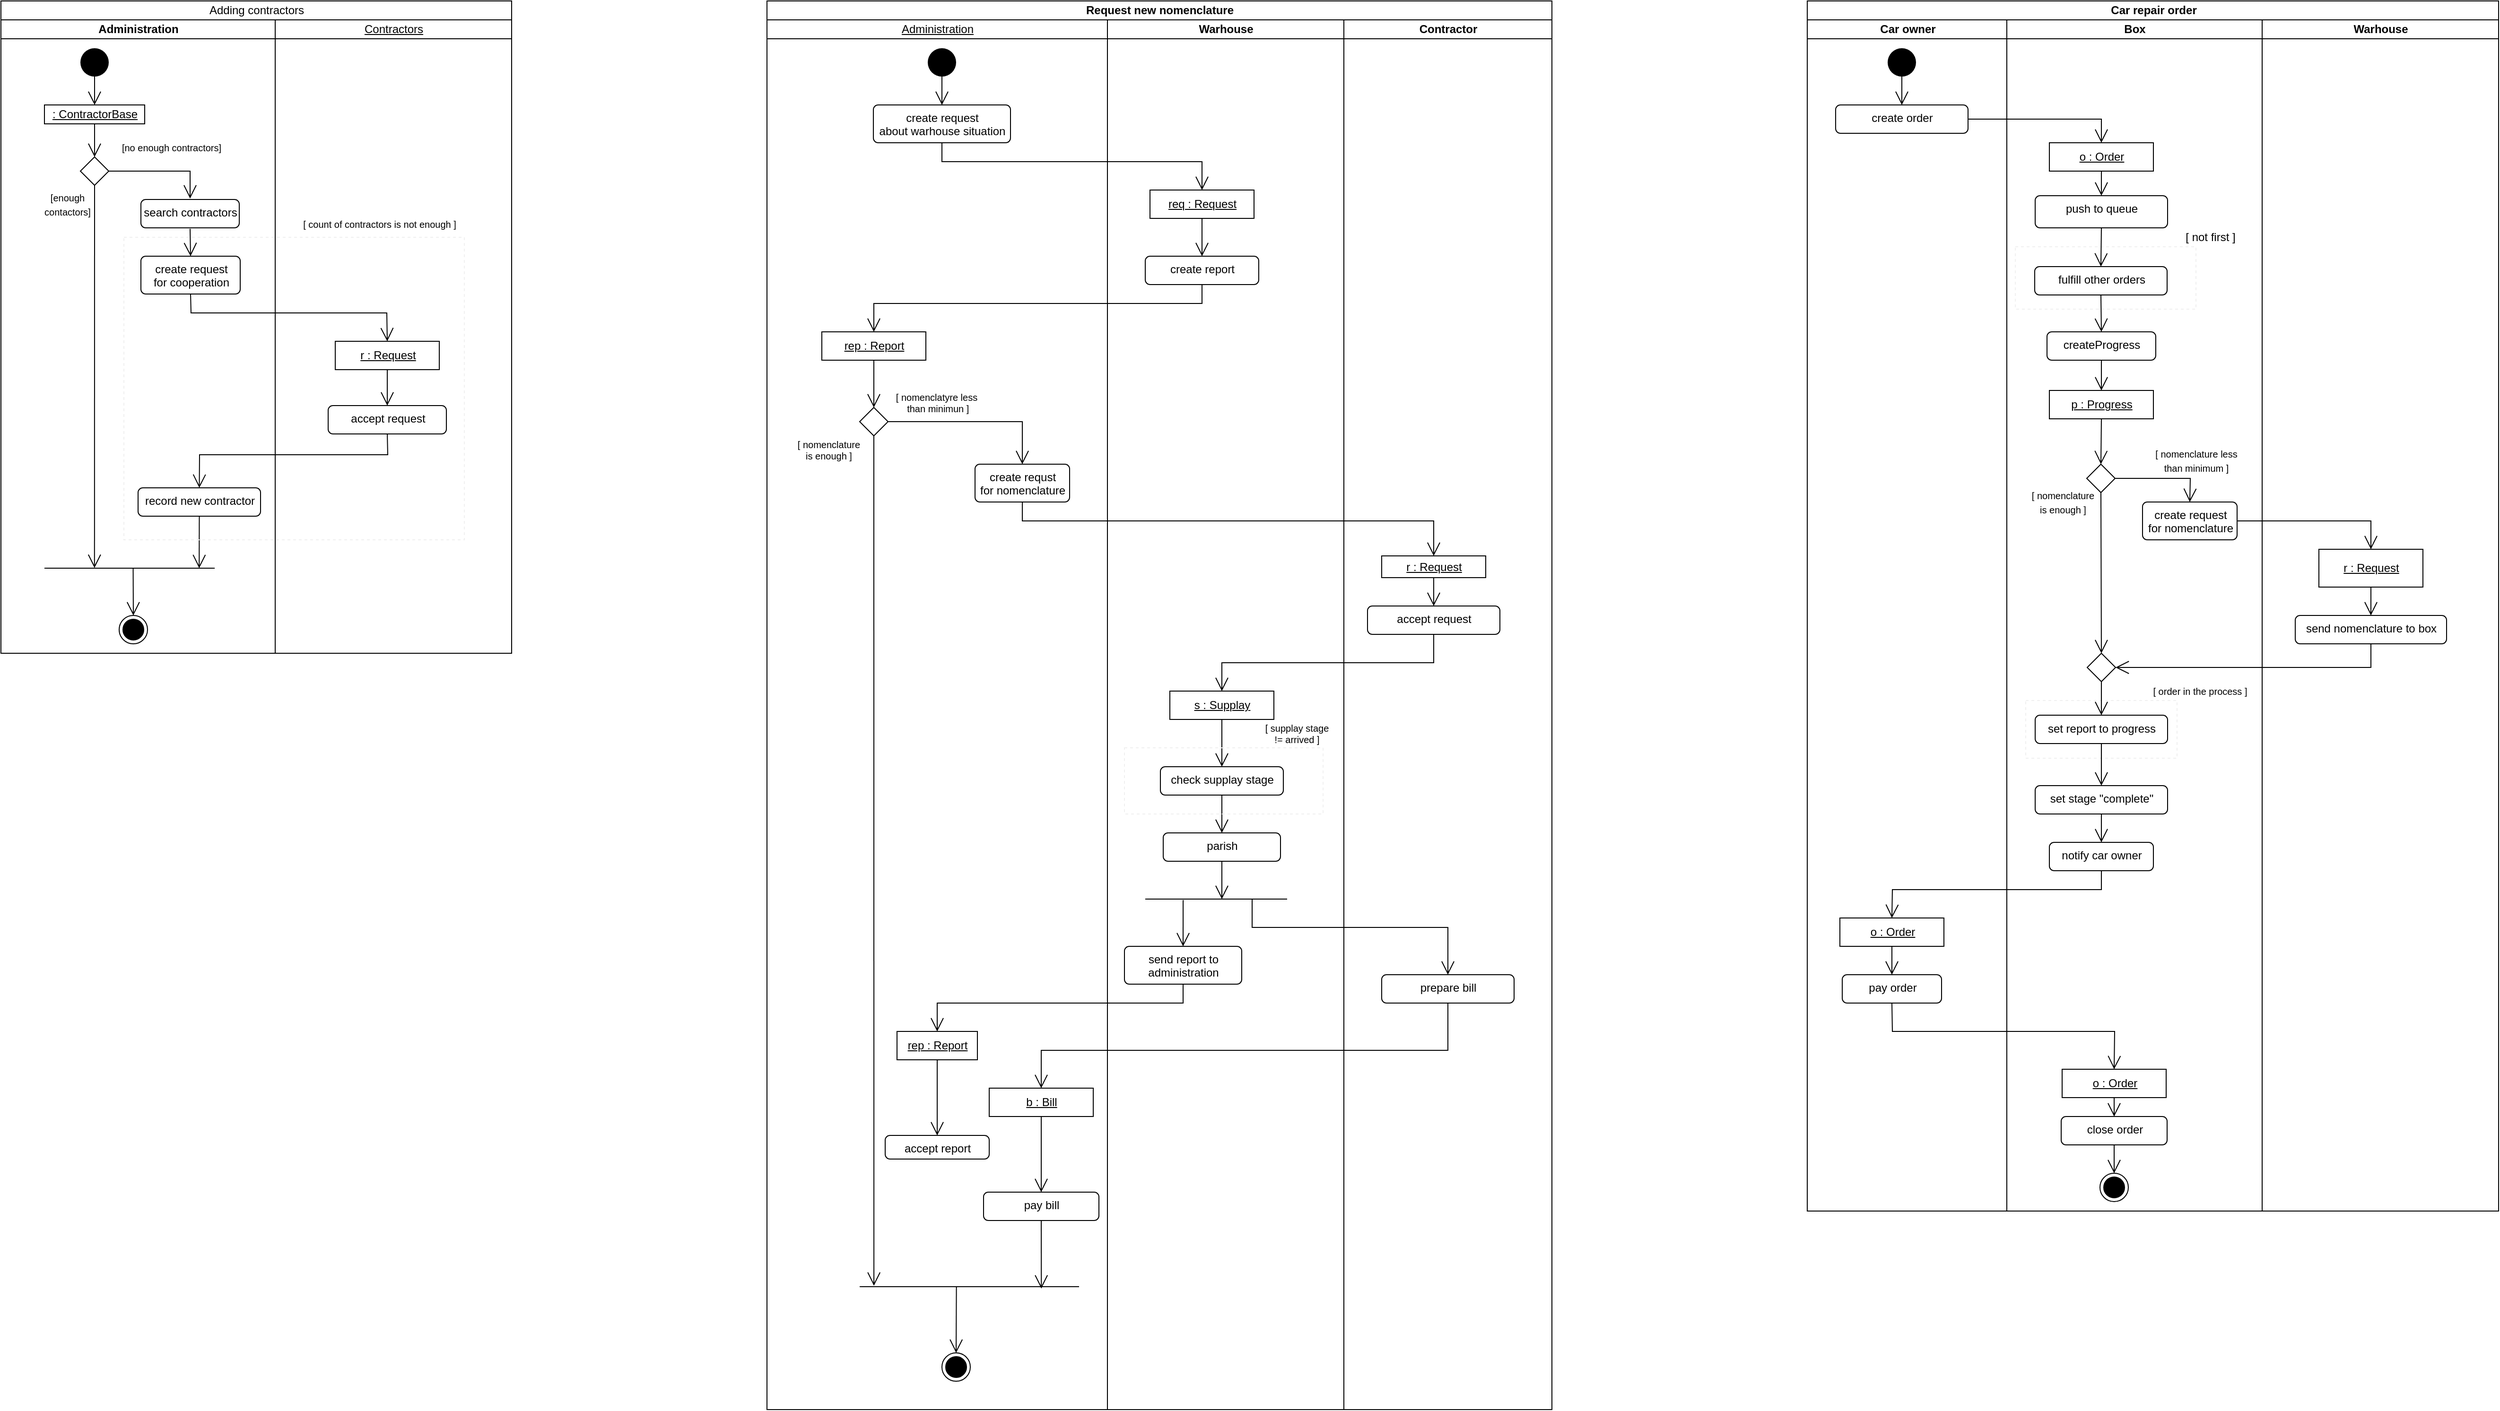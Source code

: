 <mxfile version="13.9.9" type="device"><diagram id="crnew96xnXVT0hy4cpkZ" name="Страница 1"><mxGraphModel dx="868" dy="510" grid="1" gridSize="10" guides="1" tooltips="1" connect="1" arrows="1" fold="1" page="0" pageScale="1" pageWidth="827" pageHeight="1169" math="0" shadow="0"><root><mxCell id="0"/><mxCell id="1" parent="0"/><mxCell id="I8wd3FPkXCP3lywLea5D-11" value="Adding contractors" style="swimlane;html=1;childLayout=stackLayout;resizeParent=1;resizeParentMax=0;startSize=20;fontStyle=0" parent="1" vertex="1"><mxGeometry x="80" y="40" width="540" height="690" as="geometry"/></mxCell><mxCell id="I8wd3FPkXCP3lywLea5D-12" value="Administration" style="swimlane;html=1;startSize=20;" parent="I8wd3FPkXCP3lywLea5D-11" vertex="1"><mxGeometry y="20" width="290" height="670" as="geometry"/></mxCell><mxCell id="I8wd3FPkXCP3lywLea5D-31" value="" style="ellipse;fillColor=#000000;strokeColor=none;" parent="I8wd3FPkXCP3lywLea5D-12" vertex="1"><mxGeometry x="84" y="30" width="30" height="30" as="geometry"/></mxCell><mxCell id="I8wd3FPkXCP3lywLea5D-33" value=": ContractorBase" style="html=1;fontStyle=4" parent="I8wd3FPkXCP3lywLea5D-12" vertex="1"><mxGeometry x="46" y="90" width="106" height="20" as="geometry"/></mxCell><mxCell id="I8wd3FPkXCP3lywLea5D-37" value="" style="endArrow=open;endFill=1;endSize=12;html=1;exitX=0.5;exitY=1;exitDx=0;exitDy=0;entryX=0.5;entryY=0;entryDx=0;entryDy=0;" parent="I8wd3FPkXCP3lywLea5D-12" source="I8wd3FPkXCP3lywLea5D-31" target="I8wd3FPkXCP3lywLea5D-33" edge="1"><mxGeometry width="160" relative="1" as="geometry"><mxPoint x="100" y="90" as="sourcePoint"/><mxPoint x="260" y="90" as="targetPoint"/></mxGeometry></mxCell><mxCell id="I8wd3FPkXCP3lywLea5D-40" value="search contractors" style="html=1;align=center;verticalAlign=top;rounded=1;absoluteArcSize=1;arcSize=10;dashed=0;perimeterSpacing=1;fillOpacity=100;strokeOpacity=100;imageHeight=24;imageWidth=24;" parent="I8wd3FPkXCP3lywLea5D-12" vertex="1"><mxGeometry x="148" y="190" width="104" height="30" as="geometry"/></mxCell><mxCell id="I8wd3FPkXCP3lywLea5D-49" value="" style="rhombus;rounded=0;startSize=20;html=1;" parent="I8wd3FPkXCP3lywLea5D-12" vertex="1"><mxGeometry x="84" y="145" width="30" height="30" as="geometry"/></mxCell><mxCell id="I8wd3FPkXCP3lywLea5D-50" value="" style="endArrow=open;endFill=1;endSize=12;html=1;exitX=1;exitY=0.5;exitDx=0;exitDy=0;entryX=0.5;entryY=0;entryDx=0;entryDy=0;rounded=0;" parent="I8wd3FPkXCP3lywLea5D-12" source="I8wd3FPkXCP3lywLea5D-49" target="I8wd3FPkXCP3lywLea5D-40" edge="1"><mxGeometry width="160" relative="1" as="geometry"><mxPoint x="140" y="180" as="sourcePoint"/><mxPoint x="300" y="180" as="targetPoint"/><Array as="points"><mxPoint x="200" y="160"/></Array></mxGeometry></mxCell><mxCell id="I8wd3FPkXCP3lywLea5D-51" value="&lt;font style=&quot;font-size: 10px&quot;&gt;[no enough contractors]&lt;/font&gt;" style="text;html=1;align=center;verticalAlign=middle;resizable=0;points=[];autosize=1;" parent="I8wd3FPkXCP3lywLea5D-12" vertex="1"><mxGeometry x="120" y="125" width="120" height="20" as="geometry"/></mxCell><mxCell id="I8wd3FPkXCP3lywLea5D-53" value="" style="endArrow=open;endFill=1;endSize=12;html=1;exitX=0.5;exitY=1;exitDx=0;exitDy=0;entryX=0.294;entryY=0.466;entryDx=0;entryDy=0;entryPerimeter=0;" parent="I8wd3FPkXCP3lywLea5D-12" source="I8wd3FPkXCP3lywLea5D-49" target="vR0iaP81bTa2Wi1W8uJ5-57" edge="1"><mxGeometry width="160" relative="1" as="geometry"><mxPoint x="70" y="320" as="sourcePoint"/><mxPoint x="98.892" y="252.712" as="targetPoint"/></mxGeometry></mxCell><mxCell id="I8wd3FPkXCP3lywLea5D-54" value="" style="endArrow=open;endFill=1;endSize=12;html=1;exitX=0.5;exitY=1;exitDx=0;exitDy=0;entryX=0.5;entryY=0;entryDx=0;entryDy=0;" parent="I8wd3FPkXCP3lywLea5D-12" source="I8wd3FPkXCP3lywLea5D-40" target="vR0iaP81bTa2Wi1W8uJ5-48" edge="1"><mxGeometry width="160" relative="1" as="geometry"><mxPoint x="140" y="340" as="sourcePoint"/><mxPoint x="201.676" y="255" as="targetPoint"/></mxGeometry></mxCell><mxCell id="I8wd3FPkXCP3lywLea5D-55" value="&lt;font style=&quot;font-size: 10px&quot;&gt;[enough &lt;br&gt;contactors]&lt;/font&gt;" style="text;html=1;align=center;verticalAlign=middle;resizable=0;points=[];autosize=1;" parent="I8wd3FPkXCP3lywLea5D-12" vertex="1"><mxGeometry x="40" y="175" width="60" height="40" as="geometry"/></mxCell><mxCell id="I8wd3FPkXCP3lywLea5D-106" value="" style="endArrow=open;endFill=1;endSize=12;html=1;exitX=0.5;exitY=1;exitDx=0;exitDy=0;entryX=0.5;entryY=0;entryDx=0;entryDy=0;" parent="I8wd3FPkXCP3lywLea5D-12" source="I8wd3FPkXCP3lywLea5D-33" target="I8wd3FPkXCP3lywLea5D-49" edge="1"><mxGeometry width="160" relative="1" as="geometry"><mxPoint x="180" y="130" as="sourcePoint"/><mxPoint x="340" y="130" as="targetPoint"/></mxGeometry></mxCell><mxCell id="vR0iaP81bTa2Wi1W8uJ5-48" value="create request &lt;br&gt;for cooperation" style="html=1;align=center;verticalAlign=top;rounded=1;absoluteArcSize=1;arcSize=10;dashed=0;" parent="I8wd3FPkXCP3lywLea5D-12" vertex="1"><mxGeometry x="148" y="250" width="105" height="40" as="geometry"/></mxCell><mxCell id="vR0iaP81bTa2Wi1W8uJ5-55" value="record new contractor" style="html=1;align=center;verticalAlign=top;rounded=1;absoluteArcSize=1;arcSize=10;dashed=0;" parent="I8wd3FPkXCP3lywLea5D-12" vertex="1"><mxGeometry x="145" y="495" width="129.5" height="30" as="geometry"/></mxCell><mxCell id="vR0iaP81bTa2Wi1W8uJ5-56" value="" style="endArrow=open;endFill=1;endSize=12;html=1;exitX=0.5;exitY=1;exitDx=0;exitDy=0;entryX=0.909;entryY=0.493;entryDx=0;entryDy=0;entryPerimeter=0;" parent="I8wd3FPkXCP3lywLea5D-12" source="vR0iaP81bTa2Wi1W8uJ5-55" target="vR0iaP81bTa2Wi1W8uJ5-57" edge="1"><mxGeometry width="160" relative="1" as="geometry"><mxPoint x="160" y="570" as="sourcePoint"/><mxPoint x="213" y="550" as="targetPoint"/></mxGeometry></mxCell><mxCell id="vR0iaP81bTa2Wi1W8uJ5-57" value="" style="line;strokeWidth=1;fillColor=none;align=left;verticalAlign=middle;spacingTop=-1;spacingLeft=3;spacingRight=3;rotatable=0;labelPosition=right;points=[];portConstraint=eastwest;" parent="I8wd3FPkXCP3lywLea5D-12" vertex="1"><mxGeometry x="46" y="576" width="180" height="8" as="geometry"/></mxCell><mxCell id="vR0iaP81bTa2Wi1W8uJ5-58" value="" style="ellipse;html=1;shape=endState;fillColor=#000000;strokeColor=#000000;" parent="I8wd3FPkXCP3lywLea5D-12" vertex="1"><mxGeometry x="125" y="630" width="30" height="30" as="geometry"/></mxCell><mxCell id="vR0iaP81bTa2Wi1W8uJ5-59" value="" style="endArrow=open;endFill=1;endSize=12;html=1;exitX=0.521;exitY=0.562;exitDx=0;exitDy=0;exitPerimeter=0;entryX=0.5;entryY=0;entryDx=0;entryDy=0;" parent="I8wd3FPkXCP3lywLea5D-12" source="vR0iaP81bTa2Wi1W8uJ5-57" target="vR0iaP81bTa2Wi1W8uJ5-58" edge="1"><mxGeometry width="160" relative="1" as="geometry"><mxPoint x="130" y="600" as="sourcePoint"/><mxPoint x="290" y="600" as="targetPoint"/></mxGeometry></mxCell><mxCell id="vR0iaP81bTa2Wi1W8uJ5-52" value="" style="endArrow=open;endFill=1;endSize=12;html=1;exitX=0.5;exitY=1;exitDx=0;exitDy=0;entryX=0.5;entryY=0;entryDx=0;entryDy=0;rounded=0;" parent="I8wd3FPkXCP3lywLea5D-11" source="vR0iaP81bTa2Wi1W8uJ5-48" target="vR0iaP81bTa2Wi1W8uJ5-50" edge="1"><mxGeometry width="160" relative="1" as="geometry"><mxPoint x="190" y="360" as="sourcePoint"/><mxPoint x="350" y="360" as="targetPoint"/><Array as="points"><mxPoint x="201" y="330"/><mxPoint x="408" y="330"/></Array></mxGeometry></mxCell><mxCell id="I8wd3FPkXCP3lywLea5D-28" value="Contractors" style="swimlane;html=1;startSize=20;fontStyle=4" parent="I8wd3FPkXCP3lywLea5D-11" vertex="1"><mxGeometry x="290" y="20" width="250" height="670" as="geometry"/></mxCell><mxCell id="vR0iaP81bTa2Wi1W8uJ5-131" value="" style="text;fillColor=none;align=left;verticalAlign=middle;spacingTop=-1;spacingLeft=4;spacingRight=4;rotatable=0;labelPosition=right;points=[];portConstraint=eastwest;dashed=1;fontSize=10;strokeColor=#f0f0f0;" parent="I8wd3FPkXCP3lywLea5D-28" vertex="1"><mxGeometry x="-160" y="230" width="360" height="320" as="geometry"/></mxCell><mxCell id="vR0iaP81bTa2Wi1W8uJ5-49" value="accept request" style="html=1;align=center;verticalAlign=top;rounded=1;absoluteArcSize=1;arcSize=10;dashed=0;" parent="I8wd3FPkXCP3lywLea5D-28" vertex="1"><mxGeometry x="56" y="408" width="125" height="30" as="geometry"/></mxCell><mxCell id="vR0iaP81bTa2Wi1W8uJ5-50" value="r : Request" style="html=1;fontStyle=4" parent="I8wd3FPkXCP3lywLea5D-28" vertex="1"><mxGeometry x="63.5" y="340" width="110" height="30" as="geometry"/></mxCell><mxCell id="vR0iaP81bTa2Wi1W8uJ5-53" value="" style="endArrow=open;endFill=1;endSize=12;html=1;exitX=0.5;exitY=1;exitDx=0;exitDy=0;entryX=0.5;entryY=0;entryDx=0;entryDy=0;" parent="I8wd3FPkXCP3lywLea5D-28" source="vR0iaP81bTa2Wi1W8uJ5-50" target="vR0iaP81bTa2Wi1W8uJ5-49" edge="1"><mxGeometry width="160" relative="1" as="geometry"><mxPoint x="70" y="490" as="sourcePoint"/><mxPoint x="230" y="490" as="targetPoint"/></mxGeometry></mxCell><mxCell id="vR0iaP81bTa2Wi1W8uJ5-132" value="[ count of contractors is not enough ]" style="text;html=1;align=center;verticalAlign=middle;resizable=0;points=[];autosize=1;fontSize=10;" parent="I8wd3FPkXCP3lywLea5D-28" vertex="1"><mxGeometry x="20" y="206" width="180" height="20" as="geometry"/></mxCell><mxCell id="vR0iaP81bTa2Wi1W8uJ5-54" value="" style="endArrow=open;endFill=1;endSize=12;html=1;exitX=0.5;exitY=1;exitDx=0;exitDy=0;entryX=0.5;entryY=0;entryDx=0;entryDy=0;rounded=0;" parent="I8wd3FPkXCP3lywLea5D-11" source="vR0iaP81bTa2Wi1W8uJ5-49" target="vR0iaP81bTa2Wi1W8uJ5-55" edge="1"><mxGeometry width="160" relative="1" as="geometry"><mxPoint x="340" y="510" as="sourcePoint"/><mxPoint x="500" y="510" as="targetPoint"/><Array as="points"><mxPoint x="409" y="480"/><mxPoint x="210" y="480"/></Array></mxGeometry></mxCell><mxCell id="xB20blWS_i4K9gViWE69-2" value="Request new nomenclature" style="swimlane;html=1;childLayout=stackLayout;resizeParent=1;resizeParentMax=0;startSize=20;" parent="1" vertex="1"><mxGeometry x="890" y="40" width="830" height="1490" as="geometry"/></mxCell><mxCell id="xB20blWS_i4K9gViWE69-3" value="Administration" style="swimlane;html=1;startSize=20;fontStyle=4" parent="xB20blWS_i4K9gViWE69-2" vertex="1"><mxGeometry y="20" width="360" height="1470" as="geometry"/></mxCell><mxCell id="vR0iaP81bTa2Wi1W8uJ5-61" value="" style="ellipse;fillColor=#000000;strokeColor=none;" parent="xB20blWS_i4K9gViWE69-3" vertex="1"><mxGeometry x="170" y="30" width="30" height="30" as="geometry"/></mxCell><mxCell id="vR0iaP81bTa2Wi1W8uJ5-62" value="create request&lt;br&gt;about warhouse situation" style="html=1;align=center;verticalAlign=top;rounded=1;absoluteArcSize=1;arcSize=10;dashed=0;" parent="xB20blWS_i4K9gViWE69-3" vertex="1"><mxGeometry x="112.5" y="90" width="145" height="40" as="geometry"/></mxCell><mxCell id="vR0iaP81bTa2Wi1W8uJ5-63" value="" style="endArrow=open;endFill=1;endSize=12;html=1;exitX=0.5;exitY=1;exitDx=0;exitDy=0;entryX=0.5;entryY=0;entryDx=0;entryDy=0;" parent="xB20blWS_i4K9gViWE69-3" source="vR0iaP81bTa2Wi1W8uJ5-61" target="vR0iaP81bTa2Wi1W8uJ5-62" edge="1"><mxGeometry width="160" relative="1" as="geometry"><mxPoint x="-50" y="190" as="sourcePoint"/><mxPoint x="110" y="190" as="targetPoint"/></mxGeometry></mxCell><mxCell id="vR0iaP81bTa2Wi1W8uJ5-66" value="rep : Report" style="html=1;fontStyle=4" parent="xB20blWS_i4K9gViWE69-3" vertex="1"><mxGeometry x="58" y="330" width="110" height="30" as="geometry"/></mxCell><mxCell id="vR0iaP81bTa2Wi1W8uJ5-70" value="" style="rhombus;" parent="xB20blWS_i4K9gViWE69-3" vertex="1"><mxGeometry x="98" y="410" width="30" height="30" as="geometry"/></mxCell><mxCell id="vR0iaP81bTa2Wi1W8uJ5-71" value="" style="endArrow=open;endFill=1;endSize=12;html=1;exitX=0.5;exitY=1;exitDx=0;exitDy=0;entryX=0.5;entryY=0;entryDx=0;entryDy=0;" parent="xB20blWS_i4K9gViWE69-3" source="vR0iaP81bTa2Wi1W8uJ5-66" target="vR0iaP81bTa2Wi1W8uJ5-70" edge="1"><mxGeometry width="160" relative="1" as="geometry"><mxPoint x="85" y="370" as="sourcePoint"/><mxPoint x="210" y="510" as="targetPoint"/></mxGeometry></mxCell><mxCell id="vR0iaP81bTa2Wi1W8uJ5-72" value="create requst &lt;br&gt;for nomenclature" style="html=1;align=center;verticalAlign=top;rounded=1;absoluteArcSize=1;arcSize=10;dashed=0;" parent="xB20blWS_i4K9gViWE69-3" vertex="1"><mxGeometry x="220" y="470" width="100" height="40" as="geometry"/></mxCell><mxCell id="vR0iaP81bTa2Wi1W8uJ5-73" value="" style="endArrow=open;endFill=1;endSize=12;html=1;exitX=1;exitY=0.5;exitDx=0;exitDy=0;entryX=0.5;entryY=0;entryDx=0;entryDy=0;rounded=0;" parent="xB20blWS_i4K9gViWE69-3" source="vR0iaP81bTa2Wi1W8uJ5-70" target="vR0iaP81bTa2Wi1W8uJ5-72" edge="1"><mxGeometry width="160" relative="1" as="geometry"><mxPoint x="50" y="580" as="sourcePoint"/><mxPoint x="210" y="580" as="targetPoint"/><Array as="points"><mxPoint x="270" y="425"/></Array></mxGeometry></mxCell><mxCell id="vR0iaP81bTa2Wi1W8uJ5-91" value="rep : Report" style="html=1;fontStyle=4" parent="xB20blWS_i4K9gViWE69-3" vertex="1"><mxGeometry x="137.5" y="1070" width="85" height="30" as="geometry"/></mxCell><mxCell id="vR0iaP81bTa2Wi1W8uJ5-93" value="accept report" style="html=1;align=center;verticalAlign=top;rounded=1;absoluteArcSize=1;arcSize=10;dashed=0;" parent="xB20blWS_i4K9gViWE69-3" vertex="1"><mxGeometry x="125" y="1180" width="110" height="25" as="geometry"/></mxCell><mxCell id="vR0iaP81bTa2Wi1W8uJ5-94" value="" style="endArrow=open;endFill=1;endSize=12;html=1;exitX=0.5;exitY=1;exitDx=0;exitDy=0;entryX=0.5;entryY=0;entryDx=0;entryDy=0;" parent="xB20blWS_i4K9gViWE69-3" source="vR0iaP81bTa2Wi1W8uJ5-91" target="vR0iaP81bTa2Wi1W8uJ5-93" edge="1"><mxGeometry width="160" relative="1" as="geometry"><mxPoint x="50" y="1230" as="sourcePoint"/><mxPoint x="210" y="1230" as="targetPoint"/></mxGeometry></mxCell><mxCell id="vR0iaP81bTa2Wi1W8uJ5-100" value="[ nomenclatyre less&lt;br style=&quot;font-size: 10px&quot;&gt;&amp;nbsp;than minimun ]" style="text;html=1;align=center;verticalAlign=middle;resizable=0;points=[];autosize=1;fontSize=10;" parent="xB20blWS_i4K9gViWE69-3" vertex="1"><mxGeometry x="129" y="390" width="100" height="30" as="geometry"/></mxCell><mxCell id="vR0iaP81bTa2Wi1W8uJ5-97" value="b : Bill" style="html=1;fontStyle=4" parent="xB20blWS_i4K9gViWE69-3" vertex="1"><mxGeometry x="235" y="1130" width="110" height="30" as="geometry"/></mxCell><mxCell id="vR0iaP81bTa2Wi1W8uJ5-101" value="pay bill" style="html=1;align=center;verticalAlign=top;rounded=1;absoluteArcSize=1;arcSize=10;dashed=0;fontSize=12;" parent="xB20blWS_i4K9gViWE69-3" vertex="1"><mxGeometry x="229" y="1240" width="122" height="30" as="geometry"/></mxCell><mxCell id="vR0iaP81bTa2Wi1W8uJ5-102" value="" style="endArrow=open;endFill=1;endSize=12;html=1;fontSize=12;exitX=0.5;exitY=1;exitDx=0;exitDy=0;entryX=0.5;entryY=0;entryDx=0;entryDy=0;" parent="xB20blWS_i4K9gViWE69-3" source="vR0iaP81bTa2Wi1W8uJ5-97" target="vR0iaP81bTa2Wi1W8uJ5-101" edge="1"><mxGeometry width="160" relative="1" as="geometry"><mxPoint x="180" y="1350" as="sourcePoint"/><mxPoint x="340" y="1350" as="targetPoint"/></mxGeometry></mxCell><mxCell id="vR0iaP81bTa2Wi1W8uJ5-103" value="" style="ellipse;html=1;shape=endState;fillColor=#000000;strokeColor=#000000;fontSize=12;" parent="xB20blWS_i4K9gViWE69-3" vertex="1"><mxGeometry x="185" y="1410" width="30" height="30" as="geometry"/></mxCell><mxCell id="vR0iaP81bTa2Wi1W8uJ5-104" value="" style="endArrow=open;endFill=1;endSize=12;html=1;fontSize=12;exitX=0.5;exitY=1;exitDx=0;exitDy=0;entryX=0.065;entryY=0.475;entryDx=0;entryDy=0;entryPerimeter=0;" parent="xB20blWS_i4K9gViWE69-3" source="vR0iaP81bTa2Wi1W8uJ5-70" target="vR0iaP81bTa2Wi1W8uJ5-105" edge="1"><mxGeometry width="160" relative="1" as="geometry"><mxPoint x="90" y="1240" as="sourcePoint"/><mxPoint x="113" y="1300" as="targetPoint"/></mxGeometry></mxCell><mxCell id="vR0iaP81bTa2Wi1W8uJ5-105" value="" style="line;strokeWidth=1;fillColor=none;align=left;verticalAlign=middle;spacingTop=-1;spacingLeft=3;spacingRight=3;rotatable=0;labelPosition=right;points=[];portConstraint=eastwest;fontSize=12;" parent="xB20blWS_i4K9gViWE69-3" vertex="1"><mxGeometry x="98" y="1320" width="232" height="40" as="geometry"/></mxCell><mxCell id="vR0iaP81bTa2Wi1W8uJ5-106" value="" style="endArrow=open;endFill=1;endSize=12;html=1;fontSize=12;exitX=0.5;exitY=1;exitDx=0;exitDy=0;entryX=0.828;entryY=0.55;entryDx=0;entryDy=0;entryPerimeter=0;" parent="xB20blWS_i4K9gViWE69-3" source="vR0iaP81bTa2Wi1W8uJ5-101" target="vR0iaP81bTa2Wi1W8uJ5-105" edge="1"><mxGeometry width="160" relative="1" as="geometry"><mxPoint x="210" y="1350" as="sourcePoint"/><mxPoint x="160" y="1310" as="targetPoint"/></mxGeometry></mxCell><mxCell id="vR0iaP81bTa2Wi1W8uJ5-107" value="" style="endArrow=open;endFill=1;endSize=12;html=1;fontSize=12;entryX=0.5;entryY=0;entryDx=0;entryDy=0;exitX=0.441;exitY=0.513;exitDx=0;exitDy=0;exitPerimeter=0;" parent="xB20blWS_i4K9gViWE69-3" source="vR0iaP81bTa2Wi1W8uJ5-105" target="vR0iaP81bTa2Wi1W8uJ5-103" edge="1"><mxGeometry width="160" relative="1" as="geometry"><mxPoint x="200" y="1342" as="sourcePoint"/><mxPoint x="340" y="1370" as="targetPoint"/></mxGeometry></mxCell><mxCell id="vR0iaP81bTa2Wi1W8uJ5-121" value="[ nomenclature &lt;br style=&quot;font-size: 10px;&quot;&gt;is enough ]" style="text;html=1;align=center;verticalAlign=middle;resizable=0;points=[];autosize=1;fontSize=10;" parent="xB20blWS_i4K9gViWE69-3" vertex="1"><mxGeometry x="25" y="440" width="80" height="30" as="geometry"/></mxCell><mxCell id="vR0iaP81bTa2Wi1W8uJ5-68" value="" style="endArrow=open;endFill=1;endSize=12;html=1;exitX=0.5;exitY=1;exitDx=0;exitDy=0;entryX=0.5;entryY=0;entryDx=0;entryDy=0;rounded=0;" parent="xB20blWS_i4K9gViWE69-2" source="vR0iaP81bTa2Wi1W8uJ5-62" target="vR0iaP81bTa2Wi1W8uJ5-64" edge="1"><mxGeometry width="160" relative="1" as="geometry"><mxPoint x="80" y="250" as="sourcePoint"/><mxPoint x="240" y="250" as="targetPoint"/><Array as="points"><mxPoint x="185" y="170"/><mxPoint x="460" y="170"/></Array></mxGeometry></mxCell><mxCell id="vR0iaP81bTa2Wi1W8uJ5-69" value="" style="endArrow=open;endFill=1;endSize=12;html=1;exitX=0.5;exitY=1;exitDx=0;exitDy=0;entryX=0.5;entryY=0;entryDx=0;entryDy=0;rounded=0;" parent="xB20blWS_i4K9gViWE69-2" source="vR0iaP81bTa2Wi1W8uJ5-65" target="vR0iaP81bTa2Wi1W8uJ5-66" edge="1"><mxGeometry width="160" relative="1" as="geometry"><mxPoint x="230" y="400" as="sourcePoint"/><mxPoint x="390" y="400" as="targetPoint"/><Array as="points"><mxPoint x="460" y="320"/><mxPoint x="113" y="320"/></Array></mxGeometry></mxCell><mxCell id="vR0iaP81bTa2Wi1W8uJ5-75" value="" style="endArrow=open;endFill=1;endSize=12;html=1;exitX=0.5;exitY=1;exitDx=0;exitDy=0;entryX=0.5;entryY=0;entryDx=0;entryDy=0;fontStyle=0;rounded=0;" parent="xB20blWS_i4K9gViWE69-2" source="vR0iaP81bTa2Wi1W8uJ5-72" target="vR0iaP81bTa2Wi1W8uJ5-74" edge="1"><mxGeometry width="160" relative="1" as="geometry"><mxPoint x="160" y="590" as="sourcePoint"/><mxPoint x="320" y="590" as="targetPoint"/><Array as="points"><mxPoint x="270" y="550"/><mxPoint x="705" y="550"/></Array></mxGeometry></mxCell><mxCell id="xB20blWS_i4K9gViWE69-4" value="Warhouse" style="swimlane;html=1;startSize=20;" parent="xB20blWS_i4K9gViWE69-2" vertex="1"><mxGeometry x="360" y="20" width="250" height="1470" as="geometry"/></mxCell><mxCell id="vR0iaP81bTa2Wi1W8uJ5-64" value="req : Request" style="html=1;fontStyle=4" parent="xB20blWS_i4K9gViWE69-4" vertex="1"><mxGeometry x="45" y="180" width="110" height="30" as="geometry"/></mxCell><mxCell id="vR0iaP81bTa2Wi1W8uJ5-65" value="create report" style="html=1;align=center;verticalAlign=top;rounded=1;absoluteArcSize=1;arcSize=10;dashed=0;" parent="xB20blWS_i4K9gViWE69-4" vertex="1"><mxGeometry x="40" y="250" width="120" height="30" as="geometry"/></mxCell><mxCell id="vR0iaP81bTa2Wi1W8uJ5-67" value="" style="endArrow=open;endFill=1;endSize=12;html=1;exitX=0.5;exitY=1;exitDx=0;exitDy=0;entryX=0.5;entryY=0;entryDx=0;entryDy=0;" parent="xB20blWS_i4K9gViWE69-4" source="vR0iaP81bTa2Wi1W8uJ5-64" target="vR0iaP81bTa2Wi1W8uJ5-65" edge="1"><mxGeometry width="160" relative="1" as="geometry"><mxPoint x="20" y="300" as="sourcePoint"/><mxPoint x="180" y="300" as="targetPoint"/></mxGeometry></mxCell><mxCell id="vR0iaP81bTa2Wi1W8uJ5-81" value="check supplay stage" style="html=1;align=center;verticalAlign=top;rounded=1;absoluteArcSize=1;arcSize=10;dashed=0;" parent="xB20blWS_i4K9gViWE69-4" vertex="1"><mxGeometry x="56" y="790" width="130" height="30" as="geometry"/></mxCell><mxCell id="vR0iaP81bTa2Wi1W8uJ5-78" value="s : Supplay" style="html=1;fontStyle=4" parent="xB20blWS_i4K9gViWE69-4" vertex="1"><mxGeometry x="66" y="710" width="110" height="30" as="geometry"/></mxCell><mxCell id="vR0iaP81bTa2Wi1W8uJ5-82" value="" style="endArrow=open;endFill=1;endSize=12;html=1;exitX=0.5;exitY=1;exitDx=0;exitDy=0;entryX=0.5;entryY=0;entryDx=0;entryDy=0;" parent="xB20blWS_i4K9gViWE69-4" source="vR0iaP81bTa2Wi1W8uJ5-78" target="vR0iaP81bTa2Wi1W8uJ5-81" edge="1"><mxGeometry width="160" relative="1" as="geometry"><mxPoint x="50" y="870" as="sourcePoint"/><mxPoint x="210" y="870" as="targetPoint"/></mxGeometry></mxCell><mxCell id="vR0iaP81bTa2Wi1W8uJ5-83" value="parish" style="html=1;align=center;verticalAlign=top;rounded=1;absoluteArcSize=1;arcSize=10;dashed=0;" parent="xB20blWS_i4K9gViWE69-4" vertex="1"><mxGeometry x="59" y="860" width="124" height="30" as="geometry"/></mxCell><mxCell id="vR0iaP81bTa2Wi1W8uJ5-85" value="" style="endArrow=open;endFill=1;endSize=12;html=1;exitX=0.5;exitY=1;exitDx=0;exitDy=0;entryX=0.5;entryY=0;entryDx=0;entryDy=0;" parent="xB20blWS_i4K9gViWE69-4" source="vR0iaP81bTa2Wi1W8uJ5-81" target="vR0iaP81bTa2Wi1W8uJ5-83" edge="1"><mxGeometry width="160" relative="1" as="geometry"><mxPoint x="40" y="1000" as="sourcePoint"/><mxPoint x="200" y="1000" as="targetPoint"/></mxGeometry></mxCell><mxCell id="vR0iaP81bTa2Wi1W8uJ5-86" value="" style="endArrow=open;endFill=1;endSize=12;html=1;exitX=0.5;exitY=1;exitDx=0;exitDy=0;entryX=0.54;entryY=0.5;entryDx=0;entryDy=0;entryPerimeter=0;" parent="xB20blWS_i4K9gViWE69-4" source="vR0iaP81bTa2Wi1W8uJ5-83" target="vR0iaP81bTa2Wi1W8uJ5-87" edge="1"><mxGeometry width="160" relative="1" as="geometry"><mxPoint x="110" y="1010" as="sourcePoint"/><mxPoint x="121" y="920" as="targetPoint"/></mxGeometry></mxCell><mxCell id="vR0iaP81bTa2Wi1W8uJ5-87" value="" style="line;strokeWidth=1;fillColor=none;align=left;verticalAlign=middle;spacingTop=-1;spacingLeft=3;spacingRight=3;rotatable=0;labelPosition=right;points=[];portConstraint=eastwest;" parent="xB20blWS_i4K9gViWE69-4" vertex="1"><mxGeometry x="40" y="926" width="150" height="8" as="geometry"/></mxCell><mxCell id="vR0iaP81bTa2Wi1W8uJ5-89" value="send report to &lt;br&gt;administration" style="html=1;align=center;verticalAlign=top;rounded=1;absoluteArcSize=1;arcSize=10;dashed=0;" parent="xB20blWS_i4K9gViWE69-4" vertex="1"><mxGeometry x="18" y="980" width="124" height="40" as="geometry"/></mxCell><mxCell id="vR0iaP81bTa2Wi1W8uJ5-90" value="" style="endArrow=open;endFill=1;endSize=12;html=1;exitX=0.267;exitY=0.625;exitDx=0;exitDy=0;exitPerimeter=0;entryX=0.5;entryY=0;entryDx=0;entryDy=0;" parent="xB20blWS_i4K9gViWE69-4" source="vR0iaP81bTa2Wi1W8uJ5-87" target="vR0iaP81bTa2Wi1W8uJ5-89" edge="1"><mxGeometry width="160" relative="1" as="geometry"><mxPoint x="60" y="1080" as="sourcePoint"/><mxPoint x="220" y="1080" as="targetPoint"/></mxGeometry></mxCell><mxCell id="vR0iaP81bTa2Wi1W8uJ5-126" value="" style="text;align=left;verticalAlign=middle;spacingTop=-1;spacingLeft=4;spacingRight=4;rotatable=0;labelPosition=right;points=[];portConstraint=eastwest;fontSize=10;dashed=1;strokeColor=#f0f0f0;" parent="xB20blWS_i4K9gViWE69-4" vertex="1"><mxGeometry x="18" y="770" width="210" height="70" as="geometry"/></mxCell><mxCell id="vR0iaP81bTa2Wi1W8uJ5-127" value="[ supplay stage &lt;br&gt;!= arrived ]" style="text;html=1;align=center;verticalAlign=middle;resizable=0;points=[];autosize=1;fontSize=10;" parent="xB20blWS_i4K9gViWE69-4" vertex="1"><mxGeometry x="160" y="740" width="80" height="30" as="geometry"/></mxCell><mxCell id="xB20blWS_i4K9gViWE69-5" value="Contractor" style="swimlane;html=1;startSize=20;" parent="xB20blWS_i4K9gViWE69-2" vertex="1"><mxGeometry x="610" y="20" width="220" height="1470" as="geometry"/></mxCell><mxCell id="vR0iaP81bTa2Wi1W8uJ5-74" value="r : Request" style="html=1;fontStyle=4" parent="xB20blWS_i4K9gViWE69-5" vertex="1"><mxGeometry x="40" y="567" width="110" height="23" as="geometry"/></mxCell><mxCell id="vR0iaP81bTa2Wi1W8uJ5-76" value="accept request" style="html=1;align=center;verticalAlign=top;rounded=1;absoluteArcSize=1;arcSize=10;dashed=0;" parent="xB20blWS_i4K9gViWE69-5" vertex="1"><mxGeometry x="25" y="620" width="140" height="30" as="geometry"/></mxCell><mxCell id="vR0iaP81bTa2Wi1W8uJ5-77" value="" style="endArrow=open;endFill=1;endSize=12;html=1;exitX=0.5;exitY=1;exitDx=0;exitDy=0;entryX=0.5;entryY=0;entryDx=0;entryDy=0;" parent="xB20blWS_i4K9gViWE69-5" source="vR0iaP81bTa2Wi1W8uJ5-74" target="vR0iaP81bTa2Wi1W8uJ5-76" edge="1"><mxGeometry width="160" relative="1" as="geometry"><mxPoint x="20" y="700" as="sourcePoint"/><mxPoint x="180" y="700" as="targetPoint"/></mxGeometry></mxCell><mxCell id="vR0iaP81bTa2Wi1W8uJ5-95" value="prepare bill" style="html=1;align=center;verticalAlign=top;rounded=1;absoluteArcSize=1;arcSize=10;dashed=0;" parent="xB20blWS_i4K9gViWE69-5" vertex="1"><mxGeometry x="40" y="1010" width="140" height="30" as="geometry"/></mxCell><mxCell id="vR0iaP81bTa2Wi1W8uJ5-79" value="" style="endArrow=open;endFill=1;endSize=12;html=1;exitX=0.5;exitY=1;exitDx=0;exitDy=0;entryX=0.5;entryY=0;entryDx=0;entryDy=0;rounded=0;" parent="xB20blWS_i4K9gViWE69-2" source="vR0iaP81bTa2Wi1W8uJ5-76" target="vR0iaP81bTa2Wi1W8uJ5-78" edge="1"><mxGeometry width="160" relative="1" as="geometry"><mxPoint x="480" y="800" as="sourcePoint"/><mxPoint x="640" y="800" as="targetPoint"/><Array as="points"><mxPoint x="705" y="700"/><mxPoint x="481" y="700"/></Array></mxGeometry></mxCell><mxCell id="vR0iaP81bTa2Wi1W8uJ5-92" value="" style="endArrow=open;endFill=1;endSize=12;html=1;exitX=0.5;exitY=1;exitDx=0;exitDy=0;entryX=0.5;entryY=0;entryDx=0;entryDy=0;rounded=0;" parent="xB20blWS_i4K9gViWE69-2" source="vR0iaP81bTa2Wi1W8uJ5-89" target="vR0iaP81bTa2Wi1W8uJ5-91" edge="1"><mxGeometry width="160" relative="1" as="geometry"><mxPoint x="250" y="1110" as="sourcePoint"/><mxPoint x="410" y="1110" as="targetPoint"/><Array as="points"><mxPoint x="440" y="1060"/><mxPoint x="180" y="1060"/></Array></mxGeometry></mxCell><mxCell id="vR0iaP81bTa2Wi1W8uJ5-96" value="" style="endArrow=open;endFill=1;endSize=12;html=1;entryX=0.5;entryY=0;entryDx=0;entryDy=0;rounded=0;" parent="xB20blWS_i4K9gViWE69-2" target="vR0iaP81bTa2Wi1W8uJ5-95" edge="1"><mxGeometry width="160" relative="1" as="geometry"><mxPoint x="513" y="950" as="sourcePoint"/><mxPoint x="560" y="1110" as="targetPoint"/><Array as="points"><mxPoint x="513" y="980"/><mxPoint x="720" y="980"/></Array></mxGeometry></mxCell><mxCell id="vR0iaP81bTa2Wi1W8uJ5-98" value="" style="endArrow=open;endFill=1;endSize=12;html=1;exitX=0.5;exitY=1;exitDx=0;exitDy=0;entryX=0.5;entryY=0;entryDx=0;entryDy=0;rounded=0;" parent="xB20blWS_i4K9gViWE69-2" source="vR0iaP81bTa2Wi1W8uJ5-95" target="vR0iaP81bTa2Wi1W8uJ5-97" edge="1"><mxGeometry width="160" relative="1" as="geometry"><mxPoint x="660" y="1160" as="sourcePoint"/><mxPoint x="820" y="1160" as="targetPoint"/><Array as="points"><mxPoint x="720" y="1110"/><mxPoint x="290" y="1110"/></Array></mxGeometry></mxCell><mxCell id="xB20blWS_i4K9gViWE69-6" value="&lt;span class=&quot;HwtZe&quot; lang=&quot;en&quot;&gt;Car repair order&lt;/span&gt;" style="swimlane;html=1;childLayout=stackLayout;resizeParent=1;resizeParentMax=0;startSize=20;" parent="1" vertex="1"><mxGeometry x="1990" y="40" width="731" height="1280" as="geometry"/></mxCell><mxCell id="xB20blWS_i4K9gViWE69-8" value="Car owner" style="swimlane;html=1;startSize=20;" parent="xB20blWS_i4K9gViWE69-6" vertex="1"><mxGeometry y="20" width="211" height="1260" as="geometry"/></mxCell><mxCell id="I8wd3FPkXCP3lywLea5D-92" value="create order" style="html=1;align=center;verticalAlign=top;rounded=1;absoluteArcSize=1;arcSize=10;dashed=0;startSize=20;" parent="xB20blWS_i4K9gViWE69-8" vertex="1"><mxGeometry x="30" y="90" width="140" height="30" as="geometry"/></mxCell><mxCell id="I8wd3FPkXCP3lywLea5D-114" value="pay order" style="html=1;align=center;verticalAlign=top;rounded=1;absoluteArcSize=1;arcSize=10;dashed=0;startSize=20;" parent="xB20blWS_i4K9gViWE69-8" vertex="1"><mxGeometry x="37" y="1010" width="105" height="30" as="geometry"/></mxCell><mxCell id="vR0iaP81bTa2Wi1W8uJ5-4" value="" style="ellipse;fillColor=#000000;strokeColor=none;" parent="xB20blWS_i4K9gViWE69-8" vertex="1"><mxGeometry x="85" y="30" width="30" height="30" as="geometry"/></mxCell><mxCell id="vR0iaP81bTa2Wi1W8uJ5-6" value="" style="endArrow=open;endFill=1;endSize=12;html=1;exitX=0.5;exitY=1;exitDx=0;exitDy=0;entryX=0.5;entryY=0;entryDx=0;entryDy=0;" parent="xB20blWS_i4K9gViWE69-8" source="vR0iaP81bTa2Wi1W8uJ5-4" target="I8wd3FPkXCP3lywLea5D-92" edge="1"><mxGeometry width="160" relative="1" as="geometry"><mxPoint x="290" y="140" as="sourcePoint"/><mxPoint x="100" y="90" as="targetPoint"/></mxGeometry></mxCell><mxCell id="vR0iaP81bTa2Wi1W8uJ5-32" value="o : Order" style="html=1;fontStyle=4" parent="xB20blWS_i4K9gViWE69-8" vertex="1"><mxGeometry x="34.5" y="950" width="110" height="30" as="geometry"/></mxCell><mxCell id="vR0iaP81bTa2Wi1W8uJ5-39" value="" style="endArrow=open;endFill=1;endSize=12;html=1;exitX=0.5;exitY=1;exitDx=0;exitDy=0;entryX=0.5;entryY=0;entryDx=0;entryDy=0;" parent="xB20blWS_i4K9gViWE69-8" source="vR0iaP81bTa2Wi1W8uJ5-32" target="I8wd3FPkXCP3lywLea5D-114" edge="1"><mxGeometry width="160" relative="1" as="geometry"><mxPoint x="110" y="960" as="sourcePoint"/><mxPoint x="270" y="960" as="targetPoint"/></mxGeometry></mxCell><mxCell id="I8wd3FPkXCP3lywLea5D-108" value="" style="endArrow=open;endFill=1;endSize=12;html=1;entryX=0.5;entryY=0;entryDx=0;entryDy=0;rounded=0;" parent="xB20blWS_i4K9gViWE69-6" target="I8wd3FPkXCP3lywLea5D-101" edge="1"><mxGeometry width="160" relative="1" as="geometry"><mxPoint x="170" y="125" as="sourcePoint"/><mxPoint x="345" y="190" as="targetPoint"/><Array as="points"><mxPoint x="311" y="125"/></Array></mxGeometry></mxCell><mxCell id="xB20blWS_i4K9gViWE69-9" value="Box" style="swimlane;html=1;startSize=20;" parent="xB20blWS_i4K9gViWE69-6" vertex="1"><mxGeometry x="211" y="20" width="270" height="1260" as="geometry"/></mxCell><mxCell id="KEV2Ta8pT7Z2jWqfYfUk-4" value="" style="text;fillColor=none;align=left;verticalAlign=middle;spacingTop=-1;spacingLeft=4;spacingRight=4;rotatable=0;labelPosition=right;points=[];portConstraint=eastwest;dashed=1;fontSize=10;strokeColor=#f0f0f0;" vertex="1" parent="xB20blWS_i4K9gViWE69-9"><mxGeometry x="9" y="240" width="191" height="66" as="geometry"/></mxCell><mxCell id="vR0iaP81bTa2Wi1W8uJ5-128" value="" style="text;fillColor=none;align=left;verticalAlign=middle;spacingTop=-1;spacingLeft=4;spacingRight=4;rotatable=0;labelPosition=right;points=[];portConstraint=eastwest;dashed=1;fontSize=10;strokeColor=#f0f0f0;" parent="xB20blWS_i4K9gViWE69-9" vertex="1"><mxGeometry x="20" y="720" width="160" height="61" as="geometry"/></mxCell><mxCell id="I8wd3FPkXCP3lywLea5D-101" value="o : Order" style="html=1;rounded=0;startSize=20;fontStyle=4" parent="xB20blWS_i4K9gViWE69-9" vertex="1"><mxGeometry x="45" y="130" width="110" height="30" as="geometry"/></mxCell><mxCell id="I8wd3FPkXCP3lywLea5D-118" value="createProgress" style="html=1;align=center;verticalAlign=top;rounded=1;absoluteArcSize=1;arcSize=10;dashed=0;startSize=20;" parent="xB20blWS_i4K9gViWE69-9" vertex="1"><mxGeometry x="42.5" y="330" width="115" height="30" as="geometry"/></mxCell><mxCell id="vR0iaP81bTa2Wi1W8uJ5-7" value="" style="endArrow=open;endFill=1;endSize=12;html=1;exitX=0.5;exitY=1;exitDx=0;exitDy=0;entryX=0.5;entryY=0;entryDx=0;entryDy=0;" parent="xB20blWS_i4K9gViWE69-9" source="I8wd3FPkXCP3lywLea5D-101" target="KEV2Ta8pT7Z2jWqfYfUk-1" edge="1"><mxGeometry width="160" relative="1" as="geometry"><mxPoint x="60" y="300" as="sourcePoint"/><mxPoint x="100" y="190" as="targetPoint"/></mxGeometry></mxCell><mxCell id="vR0iaP81bTa2Wi1W8uJ5-8" value="p : Progress" style="html=1;fontStyle=4" parent="xB20blWS_i4K9gViWE69-9" vertex="1"><mxGeometry x="45" y="392" width="110" height="30" as="geometry"/></mxCell><mxCell id="vR0iaP81bTa2Wi1W8uJ5-9" value="" style="endArrow=open;endFill=1;endSize=12;html=1;exitX=0.5;exitY=1;exitDx=0;exitDy=0;entryX=0.5;entryY=0;entryDx=0;entryDy=0;" parent="xB20blWS_i4K9gViWE69-9" source="I8wd3FPkXCP3lywLea5D-118" target="vR0iaP81bTa2Wi1W8uJ5-8" edge="1"><mxGeometry width="160" relative="1" as="geometry"><mxPoint x="130" y="270" as="sourcePoint"/><mxPoint x="290" y="270" as="targetPoint"/></mxGeometry></mxCell><mxCell id="vR0iaP81bTa2Wi1W8uJ5-12" value="" style="rhombus;" parent="xB20blWS_i4K9gViWE69-9" vertex="1"><mxGeometry x="84.5" y="470" width="30" height="30" as="geometry"/></mxCell><mxCell id="vR0iaP81bTa2Wi1W8uJ5-14" value="" style="endArrow=open;endFill=1;endSize=12;html=1;exitX=0.5;exitY=1;exitDx=0;exitDy=0;entryX=0.5;entryY=0;entryDx=0;entryDy=0;" parent="xB20blWS_i4K9gViWE69-9" source="vR0iaP81bTa2Wi1W8uJ5-8" target="vR0iaP81bTa2Wi1W8uJ5-12" edge="1"><mxGeometry width="160" relative="1" as="geometry"><mxPoint x="70" y="410" as="sourcePoint"/><mxPoint x="230" y="410" as="targetPoint"/></mxGeometry></mxCell><mxCell id="vR0iaP81bTa2Wi1W8uJ5-15" value="" style="endArrow=open;endFill=1;endSize=12;html=1;exitX=1;exitY=0.5;exitDx=0;exitDy=0;rounded=0;entryX=0.5;entryY=0;entryDx=0;entryDy=0;" parent="xB20blWS_i4K9gViWE69-9" source="vR0iaP81bTa2Wi1W8uJ5-12" target="vR0iaP81bTa2Wi1W8uJ5-17" edge="1"><mxGeometry width="160" relative="1" as="geometry"><mxPoint x="130" y="400" as="sourcePoint"/><mxPoint x="200" y="400" as="targetPoint"/><Array as="points"><mxPoint x="194" y="485"/></Array></mxGeometry></mxCell><mxCell id="vR0iaP81bTa2Wi1W8uJ5-17" value="create request &lt;br&gt;for nomenclature" style="html=1;align=center;verticalAlign=top;rounded=1;absoluteArcSize=1;arcSize=10;dashed=0;" parent="xB20blWS_i4K9gViWE69-9" vertex="1"><mxGeometry x="143.5" y="510" width="100" height="40" as="geometry"/></mxCell><mxCell id="vR0iaP81bTa2Wi1W8uJ5-18" value="&lt;font style=&quot;font-size: 10px&quot;&gt;[ nomenclature less &lt;br&gt;than minimum ]&lt;/font&gt;" style="text;html=1;align=center;verticalAlign=middle;resizable=0;points=[];autosize=1;" parent="xB20blWS_i4K9gViWE69-9" vertex="1"><mxGeometry x="150" y="446" width="100" height="40" as="geometry"/></mxCell><mxCell id="vR0iaP81bTa2Wi1W8uJ5-25" value="" style="endArrow=open;endFill=1;endSize=12;html=1;exitX=0.5;exitY=1;exitDx=0;exitDy=0;entryX=0.5;entryY=0;entryDx=0;entryDy=0;" parent="xB20blWS_i4K9gViWE69-9" source="vR0iaP81bTa2Wi1W8uJ5-12" target="KEV2Ta8pT7Z2jWqfYfUk-8" edge="1"><mxGeometry width="160" relative="1" as="geometry"><mxPoint x="80" y="550" as="sourcePoint"/><mxPoint x="100" y="640" as="targetPoint"/></mxGeometry></mxCell><mxCell id="vR0iaP81bTa2Wi1W8uJ5-26" value="&lt;span style=&quot;font-size: 10px&quot;&gt;[ nomenclature &lt;br&gt;is&amp;nbsp;&lt;/span&gt;&lt;span style=&quot;font-size: 10px&quot;&gt;enough ]&lt;/span&gt;" style="text;html=1;align=center;verticalAlign=middle;resizable=0;points=[];autosize=1;" parent="xB20blWS_i4K9gViWE69-9" vertex="1"><mxGeometry x="18.5" y="490" width="80" height="40" as="geometry"/></mxCell><mxCell id="vR0iaP81bTa2Wi1W8uJ5-27" value="set report to progress" style="html=1;align=center;verticalAlign=top;rounded=1;absoluteArcSize=1;arcSize=10;dashed=0;" parent="xB20blWS_i4K9gViWE69-9" vertex="1"><mxGeometry x="30" y="735.5" width="140" height="30" as="geometry"/></mxCell><mxCell id="vR0iaP81bTa2Wi1W8uJ5-28" value="" style="endArrow=open;endFill=1;endSize=12;html=1;entryX=0.5;entryY=0;entryDx=0;entryDy=0;exitX=0.5;exitY=1;exitDx=0;exitDy=0;" parent="xB20blWS_i4K9gViWE69-9" source="KEV2Ta8pT7Z2jWqfYfUk-8" target="vR0iaP81bTa2Wi1W8uJ5-27" edge="1"><mxGeometry width="160" relative="1" as="geometry"><mxPoint x="120" y="690" as="sourcePoint"/><mxPoint x="230" y="770" as="targetPoint"/></mxGeometry></mxCell><mxCell id="vR0iaP81bTa2Wi1W8uJ5-30" value="set stage &quot;complete&quot;" style="html=1;align=center;verticalAlign=top;rounded=1;absoluteArcSize=1;arcSize=10;dashed=0;" parent="xB20blWS_i4K9gViWE69-9" vertex="1"><mxGeometry x="30" y="810" width="140" height="30" as="geometry"/></mxCell><mxCell id="vR0iaP81bTa2Wi1W8uJ5-31" value="" style="endArrow=open;endFill=1;endSize=12;html=1;exitX=0.5;exitY=1;exitDx=0;exitDy=0;entryX=0.5;entryY=0;entryDx=0;entryDy=0;" parent="xB20blWS_i4K9gViWE69-9" source="vR0iaP81bTa2Wi1W8uJ5-27" target="vR0iaP81bTa2Wi1W8uJ5-30" edge="1"><mxGeometry width="160" relative="1" as="geometry"><mxPoint x="30" y="770" as="sourcePoint"/><mxPoint x="190" y="770" as="targetPoint"/></mxGeometry></mxCell><mxCell id="vR0iaP81bTa2Wi1W8uJ5-34" value="" style="endArrow=open;endFill=1;endSize=12;html=1;exitX=0.5;exitY=1;exitDx=0;exitDy=0;entryX=0.5;entryY=0;entryDx=0;entryDy=0;" parent="xB20blWS_i4K9gViWE69-9" source="vR0iaP81bTa2Wi1W8uJ5-30" target="vR0iaP81bTa2Wi1W8uJ5-35" edge="1"><mxGeometry width="160" relative="1" as="geometry"><mxPoint x="30" y="830" as="sourcePoint"/><mxPoint x="119.6" y="790.072" as="targetPoint"/></mxGeometry></mxCell><mxCell id="vR0iaP81bTa2Wi1W8uJ5-35" value="notify car owner" style="html=1;align=center;verticalAlign=top;rounded=1;absoluteArcSize=1;arcSize=10;dashed=0;" parent="xB20blWS_i4K9gViWE69-9" vertex="1"><mxGeometry x="45" y="870" width="110" height="30" as="geometry"/></mxCell><mxCell id="vR0iaP81bTa2Wi1W8uJ5-41" value="o : Order" style="html=1;fontStyle=4" parent="xB20blWS_i4K9gViWE69-9" vertex="1"><mxGeometry x="58.5" y="1110" width="110" height="30" as="geometry"/></mxCell><mxCell id="vR0iaP81bTa2Wi1W8uJ5-44" value="close order" style="html=1;align=center;verticalAlign=top;rounded=1;absoluteArcSize=1;arcSize=10;dashed=0;" parent="xB20blWS_i4K9gViWE69-9" vertex="1"><mxGeometry x="57.5" y="1160" width="112" height="30" as="geometry"/></mxCell><mxCell id="vR0iaP81bTa2Wi1W8uJ5-45" value="" style="ellipse;html=1;shape=endState;fillColor=#000000;strokeColor=#000000;" parent="xB20blWS_i4K9gViWE69-9" vertex="1"><mxGeometry x="98.5" y="1220" width="30" height="30" as="geometry"/></mxCell><mxCell id="vR0iaP81bTa2Wi1W8uJ5-46" value="" style="endArrow=open;endFill=1;endSize=12;html=1;exitX=0.5;exitY=1;exitDx=0;exitDy=0;entryX=0.5;entryY=0;entryDx=0;entryDy=0;" parent="xB20blWS_i4K9gViWE69-9" source="vR0iaP81bTa2Wi1W8uJ5-44" target="vR0iaP81bTa2Wi1W8uJ5-45" edge="1"><mxGeometry width="160" relative="1" as="geometry"><mxPoint x="150" y="1120" as="sourcePoint"/><mxPoint x="310" y="1120" as="targetPoint"/></mxGeometry></mxCell><mxCell id="vR0iaP81bTa2Wi1W8uJ5-47" value="" style="endArrow=open;endFill=1;endSize=12;html=1;exitX=0.5;exitY=1;exitDx=0;exitDy=0;entryX=0.5;entryY=0;entryDx=0;entryDy=0;" parent="xB20blWS_i4K9gViWE69-9" source="vR0iaP81bTa2Wi1W8uJ5-41" target="vR0iaP81bTa2Wi1W8uJ5-44" edge="1"><mxGeometry width="160" relative="1" as="geometry"><mxPoint x="160" y="1130" as="sourcePoint"/><mxPoint x="320" y="1130" as="targetPoint"/></mxGeometry></mxCell><mxCell id="vR0iaP81bTa2Wi1W8uJ5-130" value="[ order in the process ]" style="text;html=1;align=center;verticalAlign=middle;resizable=0;points=[];autosize=1;fontSize=10;" parent="xB20blWS_i4K9gViWE69-9" vertex="1"><mxGeometry x="143.5" y="700" width="120" height="20" as="geometry"/></mxCell><mxCell id="KEV2Ta8pT7Z2jWqfYfUk-1" value="push to queue" style="html=1;align=center;verticalAlign=top;rounded=1;absoluteArcSize=1;arcSize=10;dashed=0;" vertex="1" parent="xB20blWS_i4K9gViWE69-9"><mxGeometry x="30" y="186" width="140" height="34" as="geometry"/></mxCell><mxCell id="KEV2Ta8pT7Z2jWqfYfUk-3" value="" style="endArrow=open;endFill=1;endSize=12;html=1;exitX=0.5;exitY=1;exitDx=0;exitDy=0;entryX=0.5;entryY=0;entryDx=0;entryDy=0;" edge="1" parent="xB20blWS_i4K9gViWE69-9" source="KEV2Ta8pT7Z2jWqfYfUk-1" target="KEV2Ta8pT7Z2jWqfYfUk-6"><mxGeometry width="160" relative="1" as="geometry"><mxPoint x="190" y="210" as="sourcePoint"/><mxPoint x="100" y="250" as="targetPoint"/></mxGeometry></mxCell><mxCell id="KEV2Ta8pT7Z2jWqfYfUk-5" value="[ not first ]" style="text;html=1;align=center;verticalAlign=middle;resizable=0;points=[];autosize=1;" vertex="1" parent="xB20blWS_i4K9gViWE69-9"><mxGeometry x="180" y="220" width="70" height="20" as="geometry"/></mxCell><mxCell id="KEV2Ta8pT7Z2jWqfYfUk-6" value="fulfill other orders" style="html=1;align=center;verticalAlign=top;rounded=1;absoluteArcSize=1;arcSize=10;dashed=0;" vertex="1" parent="xB20blWS_i4K9gViWE69-9"><mxGeometry x="29.5" y="261" width="140" height="30" as="geometry"/></mxCell><mxCell id="KEV2Ta8pT7Z2jWqfYfUk-8" value="" style="rhombus;" vertex="1" parent="xB20blWS_i4K9gViWE69-9"><mxGeometry x="85" y="670" width="30" height="30" as="geometry"/></mxCell><mxCell id="KEV2Ta8pT7Z2jWqfYfUk-9" value="" style="endArrow=open;endFill=1;endSize=12;html=1;exitX=0.5;exitY=1;exitDx=0;exitDy=0;entryX=0.5;entryY=0;entryDx=0;entryDy=0;" edge="1" parent="xB20blWS_i4K9gViWE69-9" source="KEV2Ta8pT7Z2jWqfYfUk-6" target="I8wd3FPkXCP3lywLea5D-118"><mxGeometry width="160" relative="1" as="geometry"><mxPoint x="179" y="290" as="sourcePoint"/><mxPoint x="339" y="290" as="targetPoint"/></mxGeometry></mxCell><mxCell id="vR0iaP81bTa2Wi1W8uJ5-20" value="" style="endArrow=open;endFill=1;endSize=12;html=1;exitX=1;exitY=0.5;exitDx=0;exitDy=0;entryX=0.5;entryY=0;entryDx=0;entryDy=0;rounded=0;" parent="xB20blWS_i4K9gViWE69-6" source="vR0iaP81bTa2Wi1W8uJ5-17" target="vR0iaP81bTa2Wi1W8uJ5-19" edge="1"><mxGeometry width="160" relative="1" as="geometry"><mxPoint x="510" y="510" as="sourcePoint"/><mxPoint x="670" y="510" as="targetPoint"/><Array as="points"><mxPoint x="596" y="550"/></Array></mxGeometry></mxCell><mxCell id="vR0iaP81bTa2Wi1W8uJ5-38" value="" style="endArrow=open;endFill=1;endSize=12;html=1;exitX=0.5;exitY=1;exitDx=0;exitDy=0;rounded=0;entryX=0.5;entryY=0;entryDx=0;entryDy=0;" parent="xB20blWS_i4K9gViWE69-6" source="vR0iaP81bTa2Wi1W8uJ5-35" target="vR0iaP81bTa2Wi1W8uJ5-32" edge="1"><mxGeometry width="160" relative="1" as="geometry"><mxPoint x="220" y="900" as="sourcePoint"/><mxPoint x="90" y="930" as="targetPoint"/><Array as="points"><mxPoint x="311" y="940"/><mxPoint x="90" y="940"/></Array></mxGeometry></mxCell><mxCell id="vR0iaP81bTa2Wi1W8uJ5-42" value="" style="endArrow=open;endFill=1;endSize=12;html=1;exitX=0.5;exitY=1;exitDx=0;exitDy=0;entryX=0.5;entryY=0;entryDx=0;entryDy=0;fontStyle=0;rounded=0;" parent="xB20blWS_i4K9gViWE69-6" source="I8wd3FPkXCP3lywLea5D-114" target="vR0iaP81bTa2Wi1W8uJ5-41" edge="1"><mxGeometry width="160" relative="1" as="geometry"><mxPoint x="160" y="1010" as="sourcePoint"/><mxPoint x="320" y="1010" as="targetPoint"/><Array as="points"><mxPoint x="90" y="1090"/><mxPoint x="325" y="1090"/></Array></mxGeometry></mxCell><mxCell id="vR0iaP81bTa2Wi1W8uJ5-1" value="Warhouse" style="swimlane;html=1;startSize=20;" parent="xB20blWS_i4K9gViWE69-6" vertex="1"><mxGeometry x="481" y="20" width="250" height="1260" as="geometry"/></mxCell><mxCell id="vR0iaP81bTa2Wi1W8uJ5-19" value="&lt;u&gt;r : Request&lt;br&gt;&lt;/u&gt;" style="html=1;" parent="vR0iaP81bTa2Wi1W8uJ5-1" vertex="1"><mxGeometry x="60" y="560" width="110" height="40" as="geometry"/></mxCell><mxCell id="vR0iaP81bTa2Wi1W8uJ5-21" value="send nomenclature to box" style="html=1;align=center;verticalAlign=top;rounded=1;absoluteArcSize=1;arcSize=10;dashed=0;" parent="vR0iaP81bTa2Wi1W8uJ5-1" vertex="1"><mxGeometry x="35" y="630" width="160" height="30" as="geometry"/></mxCell><mxCell id="vR0iaP81bTa2Wi1W8uJ5-22" value="" style="endArrow=open;endFill=1;endSize=12;html=1;exitX=0.5;exitY=1;exitDx=0;exitDy=0;entryX=0.5;entryY=0;entryDx=0;entryDy=0;" parent="vR0iaP81bTa2Wi1W8uJ5-1" source="vR0iaP81bTa2Wi1W8uJ5-19" target="vR0iaP81bTa2Wi1W8uJ5-21" edge="1"><mxGeometry width="160" relative="1" as="geometry"><mxPoint x="70" y="580" as="sourcePoint"/><mxPoint x="230" y="580" as="targetPoint"/></mxGeometry></mxCell><mxCell id="KEV2Ta8pT7Z2jWqfYfUk-7" value="" style="endArrow=open;endFill=1;endSize=12;html=1;exitX=0.5;exitY=1;exitDx=0;exitDy=0;rounded=0;entryX=1;entryY=0.5;entryDx=0;entryDy=0;" edge="1" parent="xB20blWS_i4K9gViWE69-6" source="vR0iaP81bTa2Wi1W8uJ5-21" target="KEV2Ta8pT7Z2jWqfYfUk-8"><mxGeometry width="160" relative="1" as="geometry"><mxPoint x="540" y="710" as="sourcePoint"/><mxPoint x="510" y="700" as="targetPoint"/><Array as="points"><mxPoint x="596" y="705"/></Array></mxGeometry></mxCell></root></mxGraphModel></diagram></mxfile>